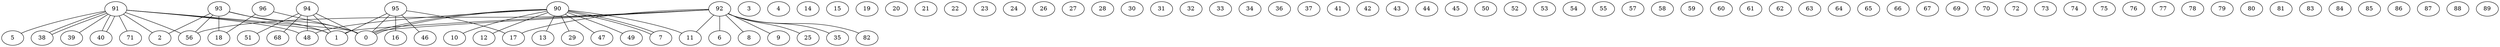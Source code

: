 graph G {
0;
1;
2;
3;
4;
5;
6;
7;
8;
9;
10;
11;
12;
13;
14;
15;
16;
17;
18;
19;
20;
21;
22;
23;
24;
25;
26;
27;
28;
29;
30;
31;
32;
33;
34;
35;
36;
37;
38;
39;
40;
41;
42;
43;
44;
45;
46;
47;
48;
49;
50;
51;
52;
53;
54;
55;
56;
57;
58;
59;
60;
61;
62;
63;
64;
65;
66;
67;
68;
69;
70;
71;
72;
73;
74;
75;
76;
77;
78;
79;
80;
81;
82;
83;
84;
85;
86;
87;
88;
89;
90;
91;
92;
93;
94;
95;
96;
96--18 ;
96--0 ;
95--17 ;
95--16 ;
95--46 ;
95--1 ;
95--0 ;
94--68 ;
94--51 ;
94--48 ;
94--1 ;
94--0 ;
93--18 ;
93--2 ;
93--56 ;
93--1 ;
93--0 ;
92--6 ;
92--17 ;
92--56 ;
92--82 ;
92--25 ;
92--9 ;
92--11 ;
92--8 ;
92--35 ;
92--1 ;
92--0 ;
91--2 ;
91--48 ;
91--56 ;
91--5 ;
91--71 ;
91--38 ;
91--40 ;
91--39 ;
91--38 ;
91--40 ;
91--1 ;
91--0 ;
90--10 ;
90--47 ;
90--49 ;
90--12 ;
90--29 ;
90--13 ;
90--7 ;
90--48 ;
90--7 ;
90--0 ;
90--11 ;
90--0 ;
}

